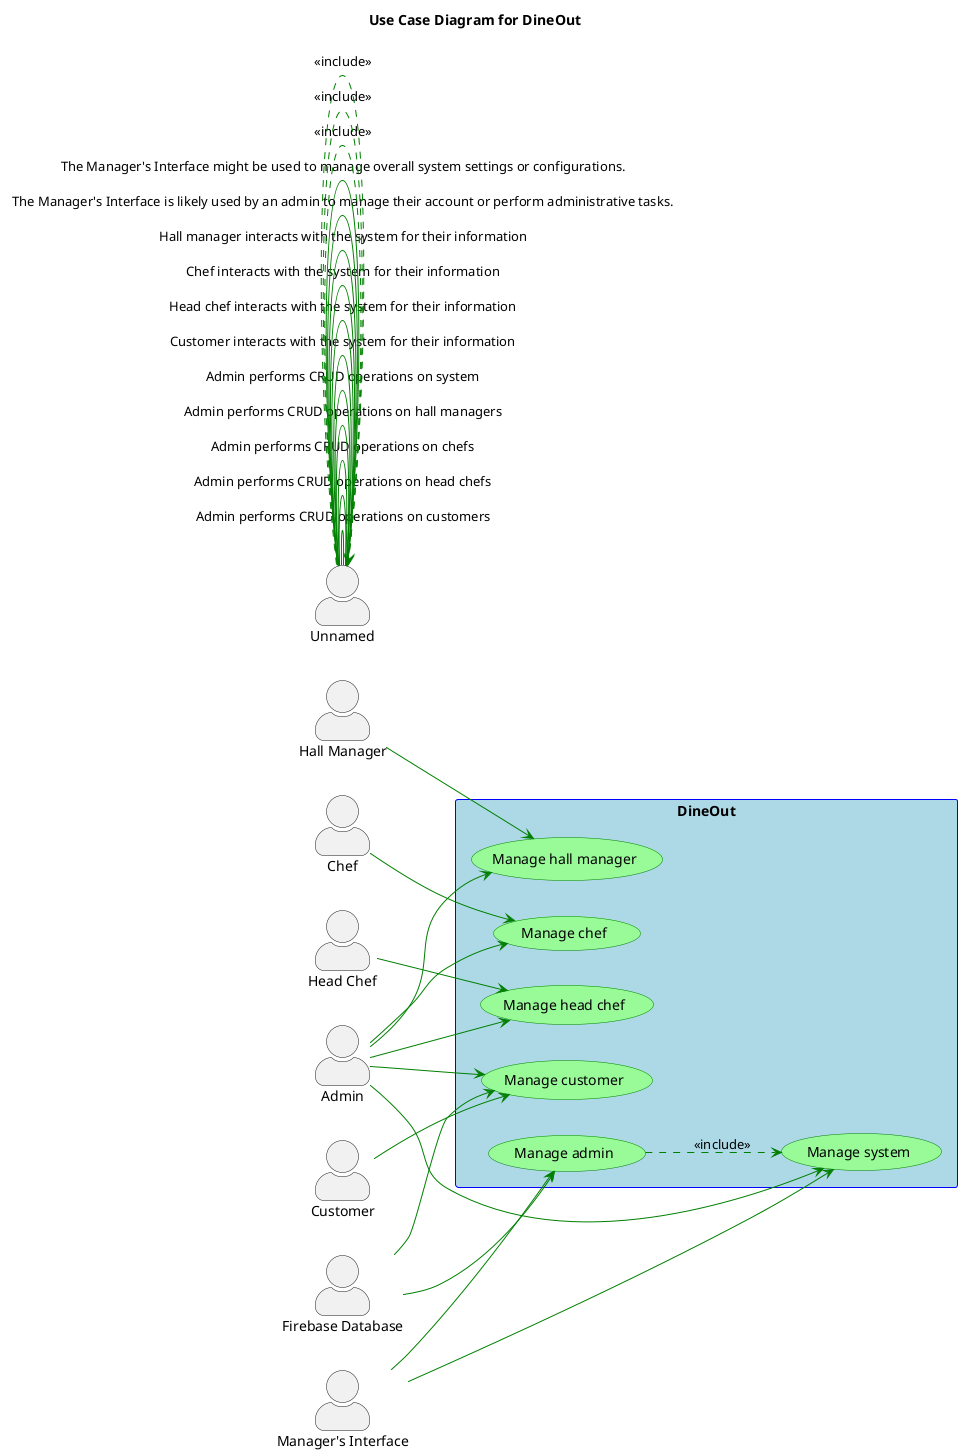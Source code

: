 @startuml
title Use Case Diagram for DineOut

left to right direction

skinparam packageStyle rectangle
skinparam actorStyle awesome
skinparam usecase {
    BackgroundColor PaleGreen
    BorderColor Green
    ArrowColor Green
}
skinparam rectangle {
    BackgroundColor LightBlue
    BorderColor Blue
}
actor "Customer"
actor "Head Chef"
actor "Chef"
actor "Admin"
actor "Hall Manager"
actor "Firebase Database"
actor "Manager's Interface"
rectangle "DineOut" {
  usecase "Manage customer"
  usecase "Manage head chef"
  usecase "Manage chef"
  usecase "Manage admin"
  usecase "Manage hall manager"
  usecase "Manage system"
}
  "Customer" --> "Manage customer"
  "Head Chef" --> "Manage head chef"
  "Chef" --> "Manage chef"
  "Admin" --> "Manage customer"
  "Admin" --> "Manage head chef"
  "Admin" --> "Manage chef"
  "Admin" --> "Manage hall manager"
  "Admin" --> "Manage system"
  "Hall Manager" --> "Manage hall manager"
  "Firebase Database" --> "Manage customer"
  "Firebase Database" --> "Manage admin"
  "Manager's Interface" --> "Manage admin"
  "Manager's Interface" --> "Manage system"
  "Manage admin" ..> "Manage system" : <<include>>
  "Unnamed" -- "Unnamed": Admin performs CRUD operations on customers
  "Unnamed" -- "Unnamed": Admin performs CRUD operations on head chefs
  "Unnamed" -- "Unnamed": Admin performs CRUD operations on chefs
  "Unnamed" -- "Unnamed": Admin performs CRUD operations on hall managers
  "Unnamed" -- "Unnamed": Admin performs CRUD operations on system
  "Unnamed" -- "Unnamed": Customer interacts with the system for their information
  "Unnamed" -- "Unnamed": Head chef interacts with the system for their information
  "Unnamed" -- "Unnamed": Chef interacts with the system for their information
  "Unnamed" -- "Unnamed": Hall manager interacts with the system for their information
  "Unnamed" -- "Unnamed": The Manager's Interface is likely used by an admin to manage their account or perform administrative tasks.
  "Unnamed" -- "Unnamed": The Manager's Interface might be used to manage overall system settings or configurations.
  "Unnamed" ..> "Unnamed" : <<include>>
  "Unnamed" ..> "Unnamed" : <<include>>
  "Unnamed" ..> "Unnamed" : <<include>>
@enduml